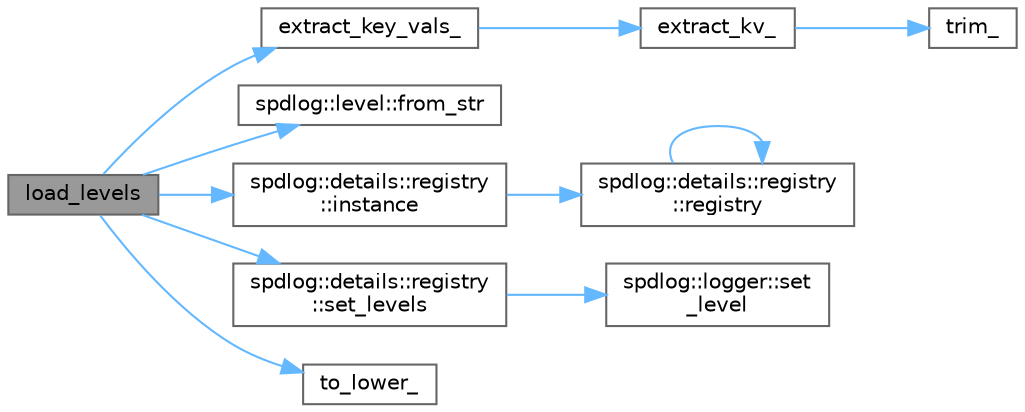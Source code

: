 digraph "load_levels"
{
 // LATEX_PDF_SIZE
  bgcolor="transparent";
  edge [fontname=Helvetica,fontsize=10,labelfontname=Helvetica,labelfontsize=10];
  node [fontname=Helvetica,fontsize=10,shape=box,height=0.2,width=0.4];
  rankdir="LR";
  Node1 [id="Node000001",label="load_levels",height=0.2,width=0.4,color="gray40", fillcolor="grey60", style="filled", fontcolor="black",tooltip=" "];
  Node1 -> Node2 [id="edge1_Node000001_Node000002",color="steelblue1",style="solid",tooltip=" "];
  Node2 [id="Node000002",label="extract_key_vals_",height=0.2,width=0.4,color="grey40", fillcolor="white", style="filled",URL="$namespacespdlog_1_1cfg_1_1helpers.html#a0e1569e2408979a32fb7ba44799bf8f1",tooltip=" "];
  Node2 -> Node3 [id="edge2_Node000002_Node000003",color="steelblue1",style="solid",tooltip=" "];
  Node3 [id="Node000003",label="extract_kv_",height=0.2,width=0.4,color="grey40", fillcolor="white", style="filled",URL="$namespacespdlog_1_1cfg_1_1helpers.html#a7dff1e272116d3c8355a33a62dfc3416",tooltip=" "];
  Node3 -> Node4 [id="edge3_Node000003_Node000004",color="steelblue1",style="solid",tooltip=" "];
  Node4 [id="Node000004",label="trim_",height=0.2,width=0.4,color="grey40", fillcolor="white", style="filled",URL="$namespacespdlog_1_1cfg_1_1helpers.html#ad666774e6ace15c63e271bbfe73af849",tooltip=" "];
  Node1 -> Node5 [id="edge4_Node000001_Node000005",color="steelblue1",style="solid",tooltip=" "];
  Node5 [id="Node000005",label="spdlog::level::from_str",height=0.2,width=0.4,color="grey40", fillcolor="white", style="filled",URL="$namespacespdlog_1_1level.html#ae711163ede4570eab87a3ef73bc7d83f",tooltip=" "];
  Node1 -> Node6 [id="edge5_Node000001_Node000006",color="steelblue1",style="solid",tooltip=" "];
  Node6 [id="Node000006",label="spdlog::details::registry\l::instance",height=0.2,width=0.4,color="grey40", fillcolor="white", style="filled",URL="$classspdlog_1_1details_1_1registry.html#a80e538239c94a3a33300b2c04cb21c43",tooltip=" "];
  Node6 -> Node7 [id="edge6_Node000006_Node000007",color="steelblue1",style="solid",tooltip=" "];
  Node7 [id="Node000007",label="spdlog::details::registry\l::registry",height=0.2,width=0.4,color="grey40", fillcolor="white", style="filled",URL="$classspdlog_1_1details_1_1registry.html#aa89595812cd5c9c49e0d64e6573c48f9",tooltip=" "];
  Node7 -> Node7 [id="edge7_Node000007_Node000007",color="steelblue1",style="solid",tooltip=" "];
  Node1 -> Node8 [id="edge8_Node000001_Node000008",color="steelblue1",style="solid",tooltip=" "];
  Node8 [id="Node000008",label="spdlog::details::registry\l::set_levels",height=0.2,width=0.4,color="grey40", fillcolor="white", style="filled",URL="$classspdlog_1_1details_1_1registry.html#af4a377a7ec597568073d69e2c7d1f675",tooltip=" "];
  Node8 -> Node9 [id="edge9_Node000008_Node000009",color="steelblue1",style="solid",tooltip=" "];
  Node9 [id="Node000009",label="spdlog::logger::set\l_level",height=0.2,width=0.4,color="grey40", fillcolor="white", style="filled",URL="$classspdlog_1_1logger.html#a2b86abe856316546dfa0c1f676ee88be",tooltip=" "];
  Node1 -> Node10 [id="edge10_Node000001_Node000010",color="steelblue1",style="solid",tooltip=" "];
  Node10 [id="Node000010",label="to_lower_",height=0.2,width=0.4,color="grey40", fillcolor="white", style="filled",URL="$namespacespdlog_1_1cfg_1_1helpers.html#a9542001868894f1acc0a98b31144701f",tooltip=" "];
}
